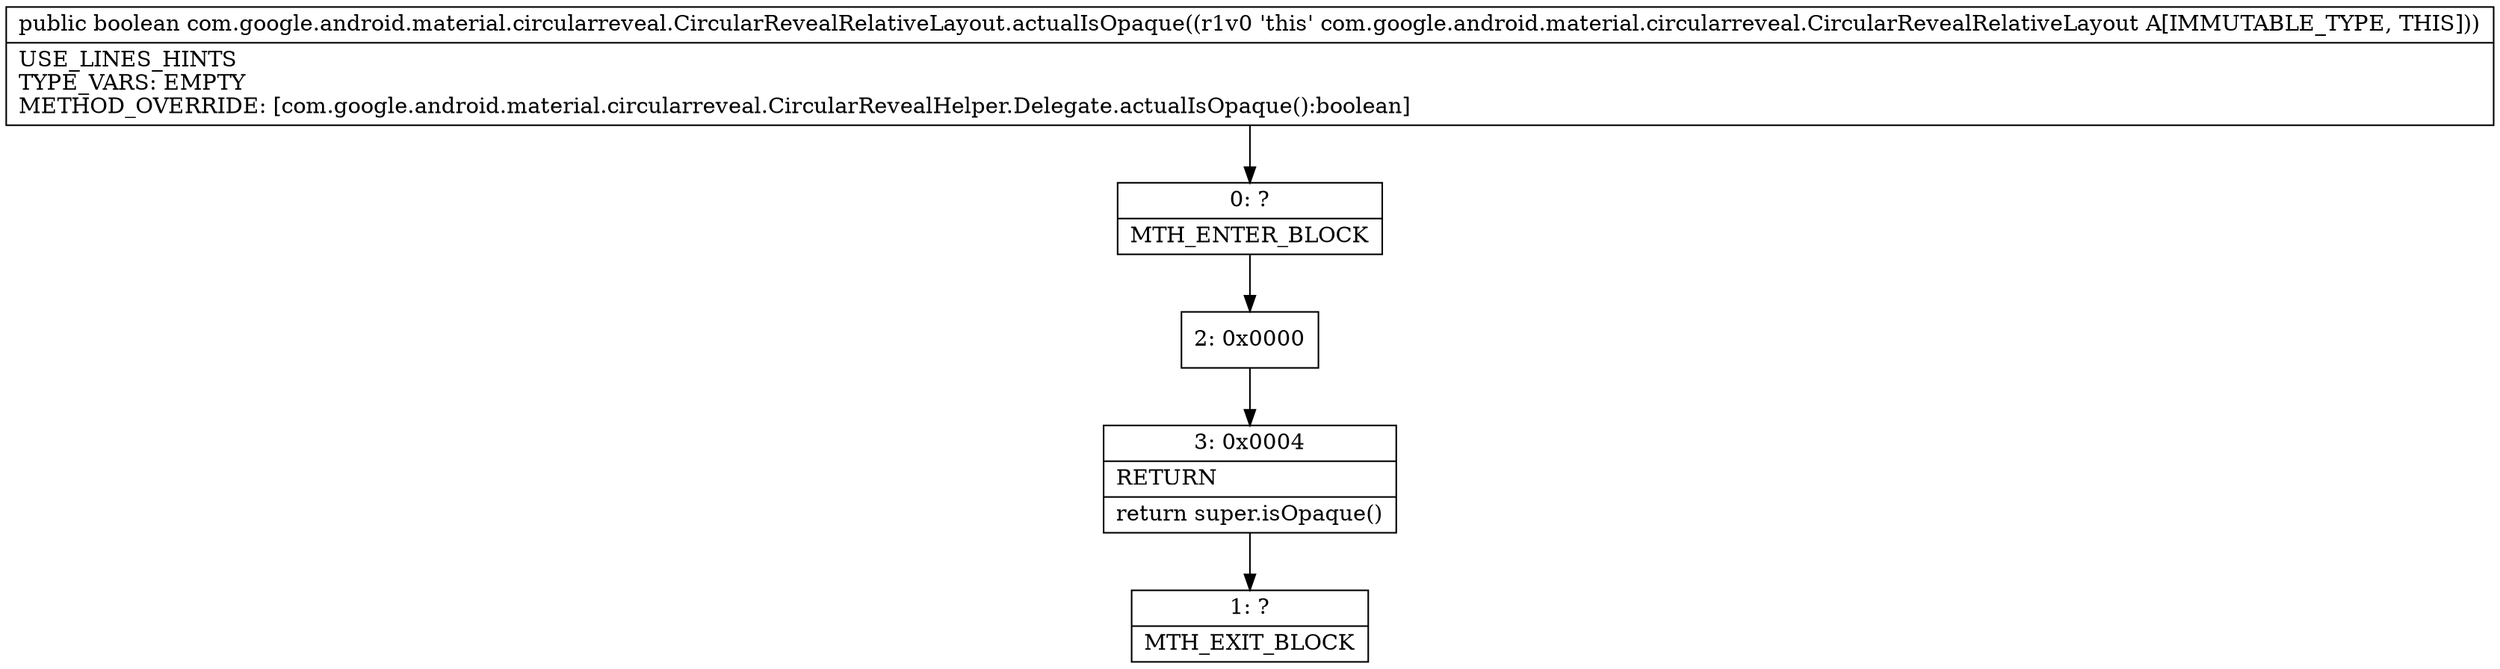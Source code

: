 digraph "CFG forcom.google.android.material.circularreveal.CircularRevealRelativeLayout.actualIsOpaque()Z" {
Node_0 [shape=record,label="{0\:\ ?|MTH_ENTER_BLOCK\l}"];
Node_2 [shape=record,label="{2\:\ 0x0000}"];
Node_3 [shape=record,label="{3\:\ 0x0004|RETURN\l|return super.isOpaque()\l}"];
Node_1 [shape=record,label="{1\:\ ?|MTH_EXIT_BLOCK\l}"];
MethodNode[shape=record,label="{public boolean com.google.android.material.circularreveal.CircularRevealRelativeLayout.actualIsOpaque((r1v0 'this' com.google.android.material.circularreveal.CircularRevealRelativeLayout A[IMMUTABLE_TYPE, THIS]))  | USE_LINES_HINTS\lTYPE_VARS: EMPTY\lMETHOD_OVERRIDE: [com.google.android.material.circularreveal.CircularRevealHelper.Delegate.actualIsOpaque():boolean]\l}"];
MethodNode -> Node_0;Node_0 -> Node_2;
Node_2 -> Node_3;
Node_3 -> Node_1;
}

